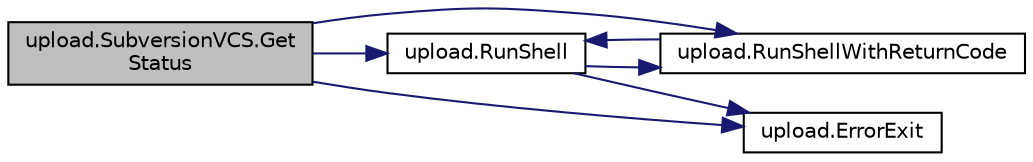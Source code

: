 digraph "upload.SubversionVCS.GetStatus"
{
  edge [fontname="Helvetica",fontsize="10",labelfontname="Helvetica",labelfontsize="10"];
  node [fontname="Helvetica",fontsize="10",shape=record];
  rankdir="LR";
  Node60 [label="upload.SubversionVCS.Get\lStatus",height=0.2,width=0.4,color="black", fillcolor="grey75", style="filled", fontcolor="black"];
  Node60 -> Node61 [color="midnightblue",fontsize="10",style="solid",fontname="Helvetica"];
  Node61 [label="upload.RunShell",height=0.2,width=0.4,color="black", fillcolor="white", style="filled",URL="$d3/d3e/namespaceupload.html#adddc423c49132e8879cbb25d6be2cf11"];
  Node61 -> Node62 [color="midnightblue",fontsize="10",style="solid",fontname="Helvetica"];
  Node62 [label="upload.RunShellWithReturnCode",height=0.2,width=0.4,color="black", fillcolor="white", style="filled",URL="$d3/d3e/namespaceupload.html#afa542d3a5a4f4fce174a1c23644a9204"];
  Node62 -> Node61 [color="midnightblue",fontsize="10",style="solid",fontname="Helvetica"];
  Node61 -> Node63 [color="midnightblue",fontsize="10",style="solid",fontname="Helvetica"];
  Node63 [label="upload.ErrorExit",height=0.2,width=0.4,color="black", fillcolor="white", style="filled",URL="$d3/d3e/namespaceupload.html#adea53186a1d73e92cc839b7c35c2c044"];
  Node60 -> Node63 [color="midnightblue",fontsize="10",style="solid",fontname="Helvetica"];
  Node60 -> Node62 [color="midnightblue",fontsize="10",style="solid",fontname="Helvetica"];
}
